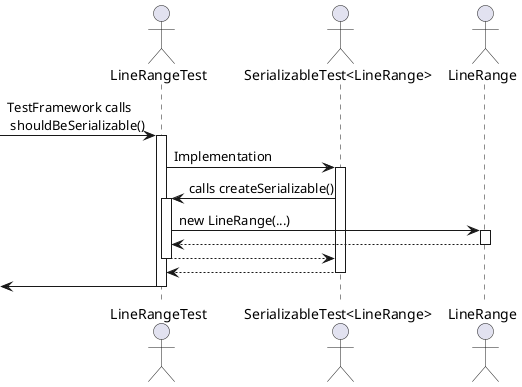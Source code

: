 @startuml
actor LineRangeTest
actor "SerializableTest<LineRange>" as STest
actor LineRange

[-> LineRangeTest++: TestFramework calls\n shouldBeSerializable()
LineRangeTest -> STest++: Implementation
STest -> LineRangeTest++: calls createSerializable()
LineRangeTest -> LineRange++: new LineRange(...)
return
return
return

LineRangeTest ->[--
@enduml
